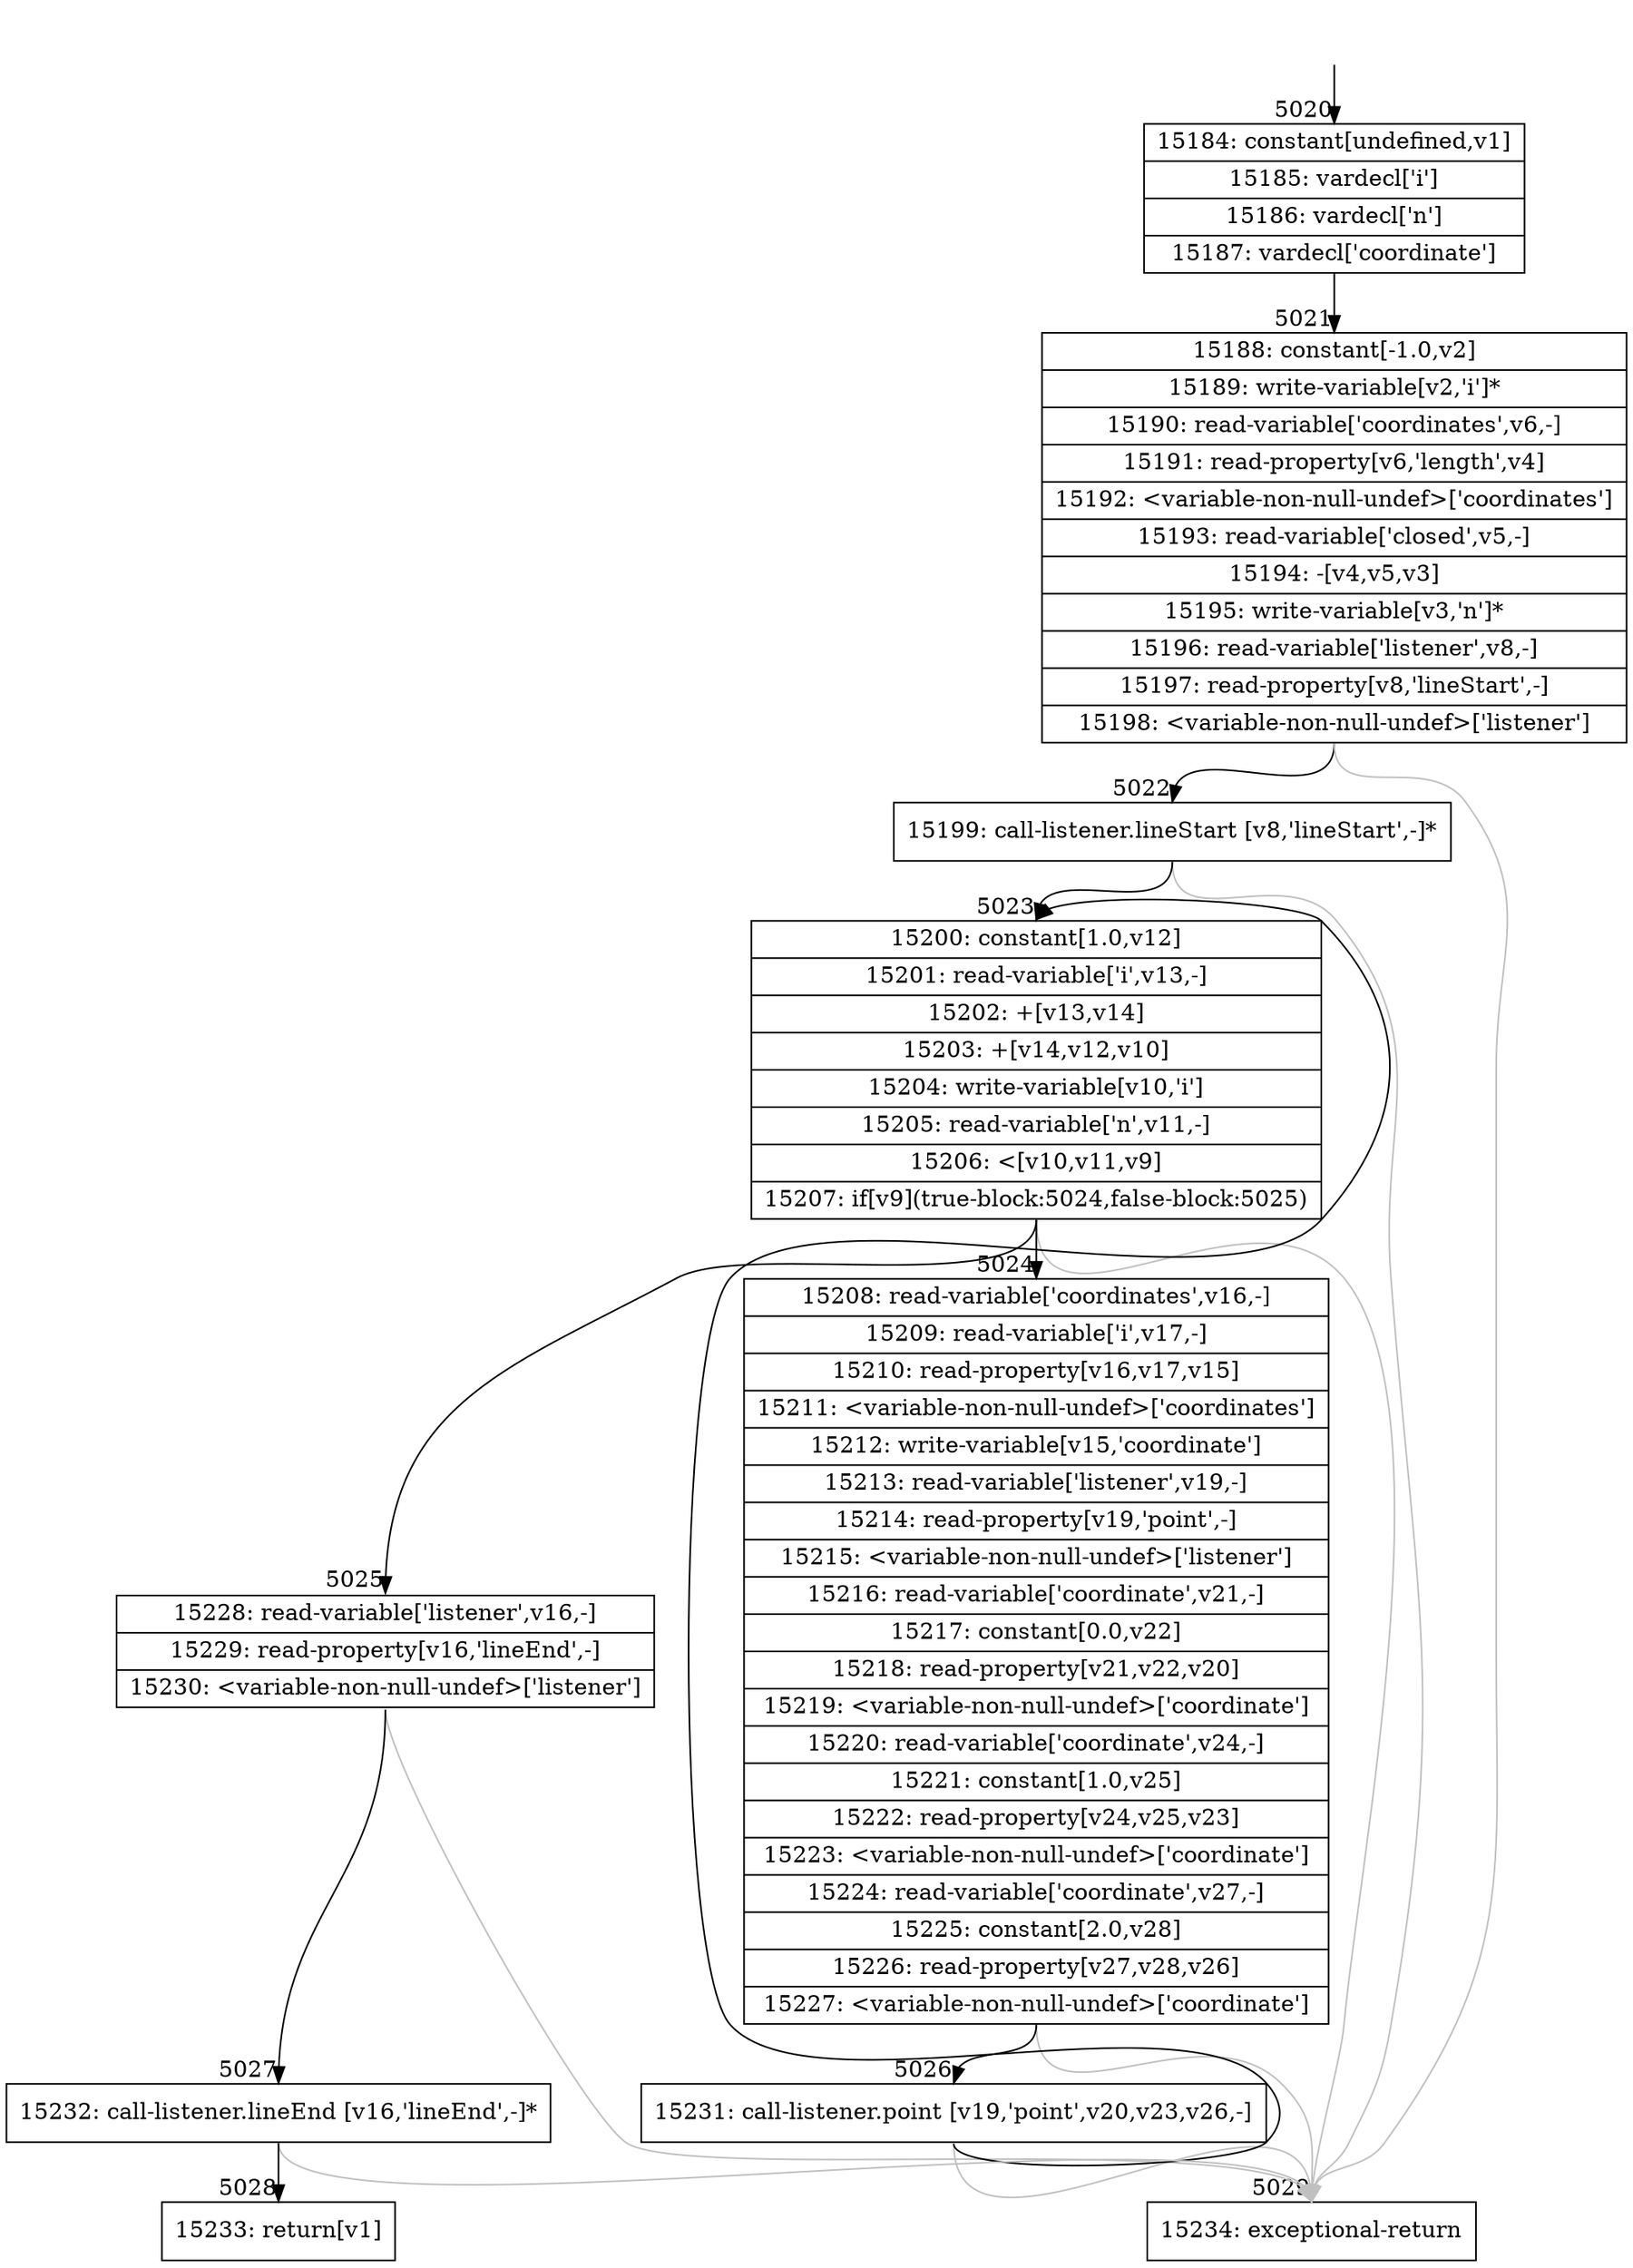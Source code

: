 digraph {
rankdir="TD"
BB_entry479[shape=none,label=""];
BB_entry479 -> BB5020 [tailport=s, headport=n, headlabel="    5020"]
BB5020 [shape=record label="{15184: constant[undefined,v1]|15185: vardecl['i']|15186: vardecl['n']|15187: vardecl['coordinate']}" ] 
BB5020 -> BB5021 [tailport=s, headport=n, headlabel="      5021"]
BB5021 [shape=record label="{15188: constant[-1.0,v2]|15189: write-variable[v2,'i']*|15190: read-variable['coordinates',v6,-]|15191: read-property[v6,'length',v4]|15192: \<variable-non-null-undef\>['coordinates']|15193: read-variable['closed',v5,-]|15194: -[v4,v5,v3]|15195: write-variable[v3,'n']*|15196: read-variable['listener',v8,-]|15197: read-property[v8,'lineStart',-]|15198: \<variable-non-null-undef\>['listener']}" ] 
BB5021 -> BB5022 [tailport=s, headport=n, headlabel="      5022"]
BB5021 -> BB5029 [tailport=s, headport=n, color=gray, headlabel="      5029"]
BB5022 [shape=record label="{15199: call-listener.lineStart [v8,'lineStart',-]*}" ] 
BB5022 -> BB5023 [tailport=s, headport=n, headlabel="      5023"]
BB5022 -> BB5029 [tailport=s, headport=n, color=gray]
BB5023 [shape=record label="{15200: constant[1.0,v12]|15201: read-variable['i',v13,-]|15202: +[v13,v14]|15203: +[v14,v12,v10]|15204: write-variable[v10,'i']|15205: read-variable['n',v11,-]|15206: \<[v10,v11,v9]|15207: if[v9](true-block:5024,false-block:5025)}" ] 
BB5023 -> BB5024 [tailport=s, headport=n, headlabel="      5024"]
BB5023 -> BB5025 [tailport=s, headport=n, headlabel="      5025"]
BB5023 -> BB5029 [tailport=s, headport=n, color=gray]
BB5024 [shape=record label="{15208: read-variable['coordinates',v16,-]|15209: read-variable['i',v17,-]|15210: read-property[v16,v17,v15]|15211: \<variable-non-null-undef\>['coordinates']|15212: write-variable[v15,'coordinate']|15213: read-variable['listener',v19,-]|15214: read-property[v19,'point',-]|15215: \<variable-non-null-undef\>['listener']|15216: read-variable['coordinate',v21,-]|15217: constant[0.0,v22]|15218: read-property[v21,v22,v20]|15219: \<variable-non-null-undef\>['coordinate']|15220: read-variable['coordinate',v24,-]|15221: constant[1.0,v25]|15222: read-property[v24,v25,v23]|15223: \<variable-non-null-undef\>['coordinate']|15224: read-variable['coordinate',v27,-]|15225: constant[2.0,v28]|15226: read-property[v27,v28,v26]|15227: \<variable-non-null-undef\>['coordinate']}" ] 
BB5024 -> BB5026 [tailport=s, headport=n, headlabel="      5026"]
BB5024 -> BB5029 [tailport=s, headport=n, color=gray]
BB5025 [shape=record label="{15228: read-variable['listener',v16,-]|15229: read-property[v16,'lineEnd',-]|15230: \<variable-non-null-undef\>['listener']}" ] 
BB5025 -> BB5027 [tailport=s, headport=n, headlabel="      5027"]
BB5025 -> BB5029 [tailport=s, headport=n, color=gray]
BB5026 [shape=record label="{15231: call-listener.point [v19,'point',v20,v23,v26,-]}" ] 
BB5026 -> BB5023 [tailport=s, headport=n]
BB5026 -> BB5029 [tailport=s, headport=n, color=gray]
BB5027 [shape=record label="{15232: call-listener.lineEnd [v16,'lineEnd',-]*}" ] 
BB5027 -> BB5028 [tailport=s, headport=n, headlabel="      5028"]
BB5027 -> BB5029 [tailport=s, headport=n, color=gray]
BB5028 [shape=record label="{15233: return[v1]}" ] 
BB5029 [shape=record label="{15234: exceptional-return}" ] 
//#$~ 2921
}
